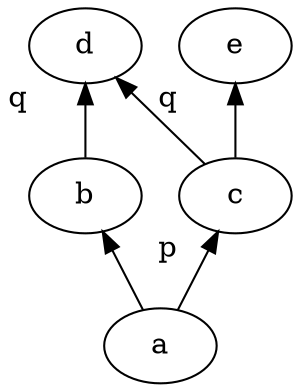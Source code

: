 digraph g {
rankdir=BT
a -> b
a -> c
c -> d
b -> d
c -> e
c [xlabel="p"]
d [xlabel="q"]
e [xlabel="q"]
}

